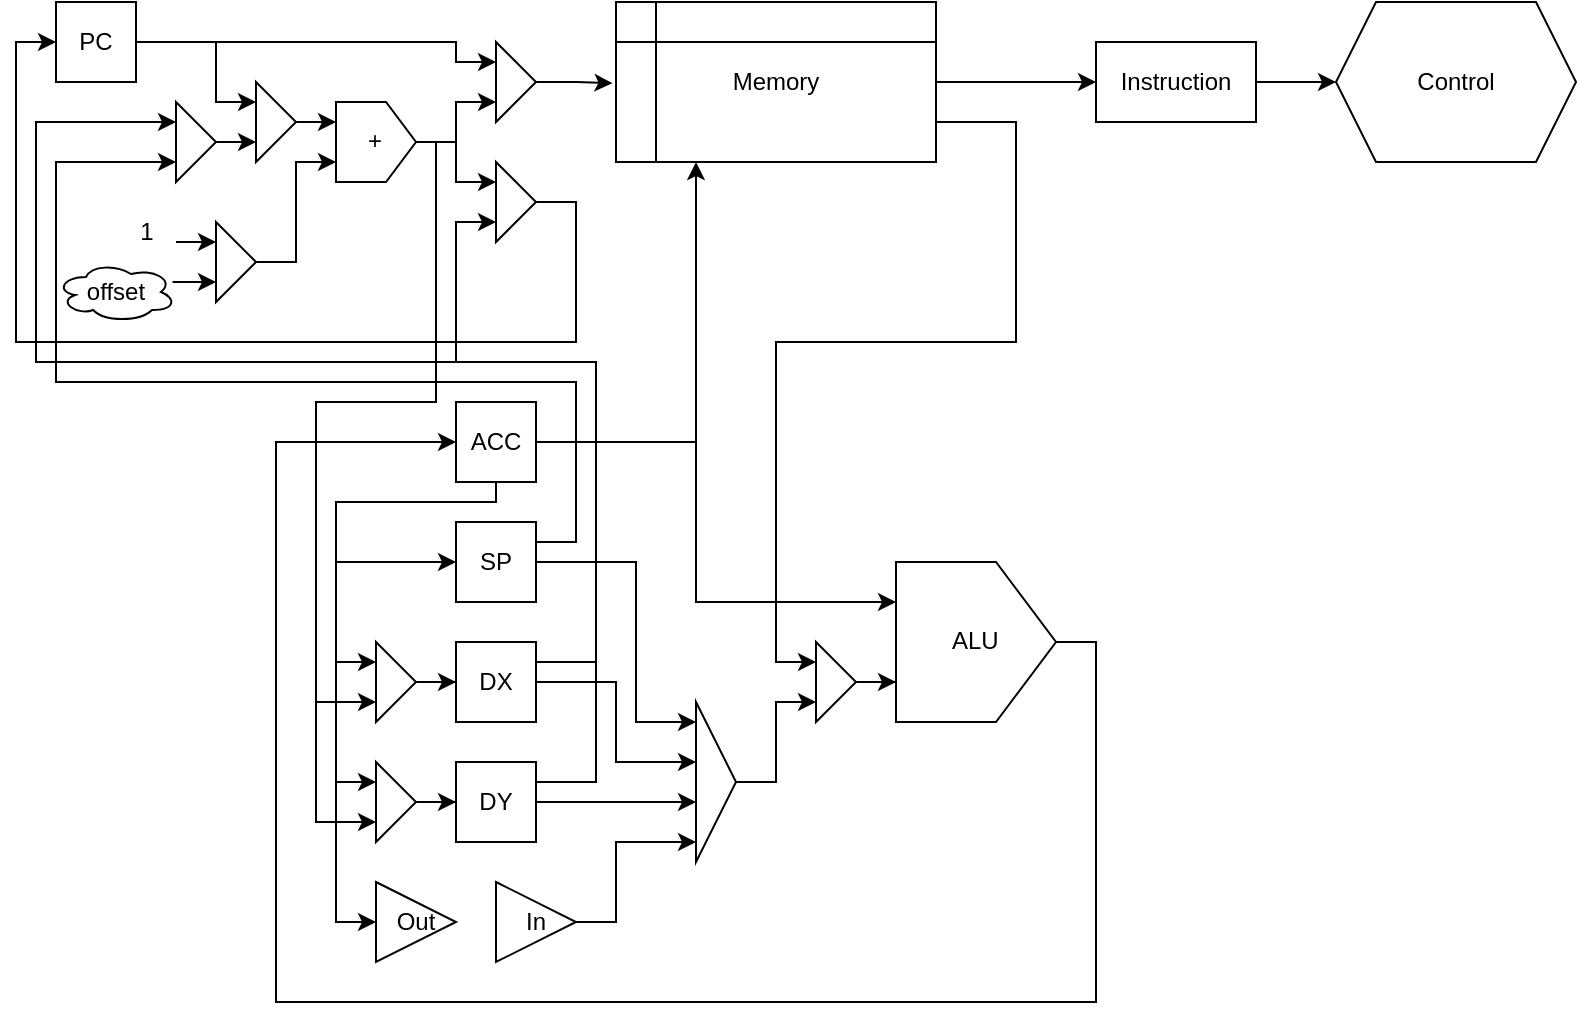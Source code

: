 <mxfile version="24.7.8">
  <diagram id="HqV30pevLVmH2TonIe_I" name="Page-1">
    <mxGraphModel dx="371" dy="286" grid="1" gridSize="10" guides="1" tooltips="1" connect="1" arrows="1" fold="1" page="1" pageScale="1" pageWidth="1100" pageHeight="850" math="0" shadow="0">
      <root>
        <mxCell id="0" />
        <mxCell id="1" parent="0" />
        <mxCell id="BoK7iYqVkCvXVHjoqheX-15" style="edgeStyle=orthogonalEdgeStyle;rounded=0;orthogonalLoop=1;jettySize=auto;html=1;entryX=0;entryY=0.5;entryDx=0;entryDy=0;" parent="1" source="BoK7iYqVkCvXVHjoqheX-2" target="BoK7iYqVkCvXVHjoqheX-14" edge="1">
          <mxGeometry relative="1" as="geometry" />
        </mxCell>
        <mxCell id="BoK7iYqVkCvXVHjoqheX-2" value="Memory" style="shape=internalStorage;whiteSpace=wrap;html=1;backgroundOutline=1;" parent="1" vertex="1">
          <mxGeometry x="480" y="40" width="160" height="80" as="geometry" />
        </mxCell>
        <mxCell id="BoK7iYqVkCvXVHjoqheX-3" value="" style="triangle;whiteSpace=wrap;html=1;" parent="1" vertex="1">
          <mxGeometry x="420" y="60" width="20" height="40" as="geometry" />
        </mxCell>
        <mxCell id="BoK7iYqVkCvXVHjoqheX-4" style="edgeStyle=orthogonalEdgeStyle;rounded=0;orthogonalLoop=1;jettySize=auto;html=1;entryX=-0.011;entryY=0.508;entryDx=0;entryDy=0;entryPerimeter=0;" parent="1" source="BoK7iYqVkCvXVHjoqheX-3" target="BoK7iYqVkCvXVHjoqheX-2" edge="1">
          <mxGeometry relative="1" as="geometry" />
        </mxCell>
        <mxCell id="BoK7iYqVkCvXVHjoqheX-7" style="edgeStyle=orthogonalEdgeStyle;rounded=0;orthogonalLoop=1;jettySize=auto;html=1;entryX=0;entryY=0.75;entryDx=0;entryDy=0;" parent="1" source="BoK7iYqVkCvXVHjoqheX-6" target="BoK7iYqVkCvXVHjoqheX-3" edge="1">
          <mxGeometry relative="1" as="geometry" />
        </mxCell>
        <mxCell id="BoK7iYqVkCvXVHjoqheX-11" style="edgeStyle=orthogonalEdgeStyle;rounded=0;orthogonalLoop=1;jettySize=auto;html=1;exitX=0.5;exitY=1;exitDx=0;exitDy=0;entryX=0;entryY=0.25;entryDx=0;entryDy=0;" parent="1" source="BoK7iYqVkCvXVHjoqheX-6" target="BoK7iYqVkCvXVHjoqheX-10" edge="1">
          <mxGeometry relative="1" as="geometry" />
        </mxCell>
        <mxCell id="BoK7iYqVkCvXVHjoqheX-59" style="edgeStyle=orthogonalEdgeStyle;rounded=0;orthogonalLoop=1;jettySize=auto;html=1;exitX=0.5;exitY=1;exitDx=0;exitDy=0;entryX=0;entryY=0.75;entryDx=0;entryDy=0;" parent="1" source="BoK7iYqVkCvXVHjoqheX-6" target="BoK7iYqVkCvXVHjoqheX-49" edge="1">
          <mxGeometry relative="1" as="geometry">
            <mxPoint x="380.276" y="250.0" as="targetPoint" />
            <Array as="points">
              <mxPoint x="390" y="110" />
              <mxPoint x="390" y="240" />
              <mxPoint x="330" y="240" />
              <mxPoint x="330" y="390" />
            </Array>
          </mxGeometry>
        </mxCell>
        <mxCell id="BoK7iYqVkCvXVHjoqheX-60" style="edgeStyle=orthogonalEdgeStyle;rounded=0;orthogonalLoop=1;jettySize=auto;html=1;entryX=0;entryY=0.75;entryDx=0;entryDy=0;" parent="1" source="BoK7iYqVkCvXVHjoqheX-6" target="BoK7iYqVkCvXVHjoqheX-50" edge="1">
          <mxGeometry relative="1" as="geometry">
            <Array as="points">
              <mxPoint x="390" y="110" />
              <mxPoint x="390" y="240" />
              <mxPoint x="330" y="240" />
              <mxPoint x="330" y="450" />
            </Array>
          </mxGeometry>
        </mxCell>
        <mxCell id="BoK7iYqVkCvXVHjoqheX-6" value="+" style="shape=offPageConnector;whiteSpace=wrap;html=1;rotation=-90;textDirection=vertical-lr;" parent="1" vertex="1">
          <mxGeometry x="340" y="90" width="40" height="40" as="geometry" />
        </mxCell>
        <mxCell id="BoK7iYqVkCvXVHjoqheX-9" style="edgeStyle=orthogonalEdgeStyle;rounded=0;orthogonalLoop=1;jettySize=auto;html=1;entryX=0;entryY=0.25;entryDx=0;entryDy=0;" parent="1" source="BoK7iYqVkCvXVHjoqheX-8" target="BoK7iYqVkCvXVHjoqheX-3" edge="1">
          <mxGeometry relative="1" as="geometry">
            <Array as="points">
              <mxPoint x="400" y="60" />
              <mxPoint x="400" y="70" />
            </Array>
          </mxGeometry>
        </mxCell>
        <mxCell id="BoK7iYqVkCvXVHjoqheX-20" style="edgeStyle=orthogonalEdgeStyle;rounded=0;orthogonalLoop=1;jettySize=auto;html=1;entryX=0;entryY=0.25;entryDx=0;entryDy=0;" parent="1" source="BoK7iYqVkCvXVHjoqheX-8" target="BoK7iYqVkCvXVHjoqheX-18" edge="1">
          <mxGeometry relative="1" as="geometry">
            <Array as="points">
              <mxPoint x="280" y="60" />
              <mxPoint x="280" y="90" />
              <mxPoint x="300" y="90" />
            </Array>
          </mxGeometry>
        </mxCell>
        <mxCell id="BoK7iYqVkCvXVHjoqheX-8" value="PC" style="whiteSpace=wrap;html=1;aspect=fixed;" parent="1" vertex="1">
          <mxGeometry x="200" y="40" width="40" height="40" as="geometry" />
        </mxCell>
        <mxCell id="BoK7iYqVkCvXVHjoqheX-12" style="edgeStyle=orthogonalEdgeStyle;rounded=0;orthogonalLoop=1;jettySize=auto;html=1;exitX=1;exitY=0.5;exitDx=0;exitDy=0;entryX=0;entryY=0.5;entryDx=0;entryDy=0;" parent="1" source="BoK7iYqVkCvXVHjoqheX-10" target="BoK7iYqVkCvXVHjoqheX-8" edge="1">
          <mxGeometry relative="1" as="geometry">
            <mxPoint x="360" y="150" as="targetPoint" />
            <Array as="points">
              <mxPoint x="460" y="140" />
              <mxPoint x="460" y="210" />
              <mxPoint x="180" y="210" />
              <mxPoint x="180" y="60" />
            </Array>
          </mxGeometry>
        </mxCell>
        <mxCell id="BoK7iYqVkCvXVHjoqheX-10" value="" style="triangle;whiteSpace=wrap;html=1;" parent="1" vertex="1">
          <mxGeometry x="420" y="120" width="20" height="40" as="geometry" />
        </mxCell>
        <mxCell id="BoK7iYqVkCvXVHjoqheX-17" style="edgeStyle=orthogonalEdgeStyle;rounded=0;orthogonalLoop=1;jettySize=auto;html=1;entryX=0;entryY=0.5;entryDx=0;entryDy=0;" parent="1" source="BoK7iYqVkCvXVHjoqheX-14" target="BoK7iYqVkCvXVHjoqheX-16" edge="1">
          <mxGeometry relative="1" as="geometry" />
        </mxCell>
        <mxCell id="BoK7iYqVkCvXVHjoqheX-14" value="Instruction" style="rounded=0;whiteSpace=wrap;html=1;" parent="1" vertex="1">
          <mxGeometry x="720" y="60" width="80" height="40" as="geometry" />
        </mxCell>
        <mxCell id="BoK7iYqVkCvXVHjoqheX-16" value="Control" style="shape=hexagon;perimeter=hexagonPerimeter2;whiteSpace=wrap;html=1;fixedSize=1;" parent="1" vertex="1">
          <mxGeometry x="840" y="40" width="120" height="80" as="geometry" />
        </mxCell>
        <mxCell id="BoK7iYqVkCvXVHjoqheX-19" style="edgeStyle=orthogonalEdgeStyle;rounded=0;orthogonalLoop=1;jettySize=auto;html=1;exitX=1;exitY=0.5;exitDx=0;exitDy=0;entryX=0.75;entryY=0;entryDx=0;entryDy=0;" parent="1" source="BoK7iYqVkCvXVHjoqheX-18" target="BoK7iYqVkCvXVHjoqheX-6" edge="1">
          <mxGeometry relative="1" as="geometry" />
        </mxCell>
        <mxCell id="BoK7iYqVkCvXVHjoqheX-18" value="" style="triangle;whiteSpace=wrap;html=1;" parent="1" vertex="1">
          <mxGeometry x="300" y="80" width="20" height="40" as="geometry" />
        </mxCell>
        <mxCell id="BoK7iYqVkCvXVHjoqheX-22" style="edgeStyle=orthogonalEdgeStyle;rounded=0;orthogonalLoop=1;jettySize=auto;html=1;entryX=0;entryY=0.75;entryDx=0;entryDy=0;" parent="1" source="BoK7iYqVkCvXVHjoqheX-21" target="BoK7iYqVkCvXVHjoqheX-18" edge="1">
          <mxGeometry relative="1" as="geometry">
            <Array as="points">
              <mxPoint x="280" y="110" />
              <mxPoint x="280" y="110" />
            </Array>
          </mxGeometry>
        </mxCell>
        <mxCell id="BoK7iYqVkCvXVHjoqheX-21" value="" style="triangle;whiteSpace=wrap;html=1;" parent="1" vertex="1">
          <mxGeometry x="260" y="90" width="20" height="40" as="geometry" />
        </mxCell>
        <mxCell id="BoK7iYqVkCvXVHjoqheX-54" style="edgeStyle=orthogonalEdgeStyle;rounded=0;orthogonalLoop=1;jettySize=auto;html=1;entryX=0;entryY=0.5;entryDx=0;entryDy=0;" parent="1" source="BoK7iYqVkCvXVHjoqheX-23" target="BoK7iYqVkCvXVHjoqheX-24" edge="1">
          <mxGeometry relative="1" as="geometry">
            <Array as="points">
              <mxPoint x="420" y="290" />
              <mxPoint x="340" y="290" />
              <mxPoint x="340" y="320" />
            </Array>
            <mxPoint x="360" y="310" as="targetPoint" />
          </mxGeometry>
        </mxCell>
        <mxCell id="BoK7iYqVkCvXVHjoqheX-55" style="edgeStyle=orthogonalEdgeStyle;rounded=0;orthogonalLoop=1;jettySize=auto;html=1;exitX=0.5;exitY=1;exitDx=0;exitDy=0;entryX=0;entryY=0.25;entryDx=0;entryDy=0;" parent="1" source="BoK7iYqVkCvXVHjoqheX-23" target="BoK7iYqVkCvXVHjoqheX-49" edge="1">
          <mxGeometry relative="1" as="geometry">
            <Array as="points">
              <mxPoint x="420" y="290" />
              <mxPoint x="340" y="290" />
              <mxPoint x="340" y="370" />
            </Array>
          </mxGeometry>
        </mxCell>
        <mxCell id="BoK7iYqVkCvXVHjoqheX-56" style="edgeStyle=orthogonalEdgeStyle;rounded=0;orthogonalLoop=1;jettySize=auto;html=1;exitX=0.5;exitY=1;exitDx=0;exitDy=0;entryX=0;entryY=0.25;entryDx=0;entryDy=0;" parent="1" source="BoK7iYqVkCvXVHjoqheX-23" target="BoK7iYqVkCvXVHjoqheX-50" edge="1">
          <mxGeometry relative="1" as="geometry">
            <Array as="points">
              <mxPoint x="420" y="290" />
              <mxPoint x="340" y="290" />
              <mxPoint x="340" y="430" />
            </Array>
          </mxGeometry>
        </mxCell>
        <mxCell id="BoK7iYqVkCvXVHjoqheX-58" style="edgeStyle=orthogonalEdgeStyle;rounded=0;orthogonalLoop=1;jettySize=auto;html=1;entryX=0;entryY=0.5;entryDx=0;entryDy=0;" parent="1" source="BoK7iYqVkCvXVHjoqheX-23" target="BoK7iYqVkCvXVHjoqheX-57" edge="1">
          <mxGeometry relative="1" as="geometry">
            <Array as="points">
              <mxPoint x="420" y="290" />
              <mxPoint x="340" y="290" />
              <mxPoint x="340" y="500" />
            </Array>
          </mxGeometry>
        </mxCell>
        <mxCell id="BoK7iYqVkCvXVHjoqheX-75" style="edgeStyle=orthogonalEdgeStyle;rounded=0;orthogonalLoop=1;jettySize=auto;html=1;exitX=1;exitY=0.5;exitDx=0;exitDy=0;entryX=0.25;entryY=1;entryDx=0;entryDy=0;" parent="1" source="BoK7iYqVkCvXVHjoqheX-23" target="BoK7iYqVkCvXVHjoqheX-2" edge="1">
          <mxGeometry relative="1" as="geometry">
            <Array as="points">
              <mxPoint x="520" y="260" />
            </Array>
          </mxGeometry>
        </mxCell>
        <mxCell id="BoK7iYqVkCvXVHjoqheX-23" value="ACC" style="whiteSpace=wrap;html=1;aspect=fixed;" parent="1" vertex="1">
          <mxGeometry x="400" y="240" width="40" height="40" as="geometry" />
        </mxCell>
        <mxCell id="BoK7iYqVkCvXVHjoqheX-33" style="edgeStyle=orthogonalEdgeStyle;rounded=0;orthogonalLoop=1;jettySize=auto;html=1;entryX=0;entryY=0.75;entryDx=0;entryDy=0;" parent="1" source="BoK7iYqVkCvXVHjoqheX-24" target="BoK7iYqVkCvXVHjoqheX-21" edge="1">
          <mxGeometry relative="1" as="geometry">
            <Array as="points">
              <mxPoint x="460" y="310" />
              <mxPoint x="460" y="230" />
              <mxPoint x="200" y="230" />
              <mxPoint x="200" y="120" />
            </Array>
          </mxGeometry>
        </mxCell>
        <mxCell id="BoK7iYqVkCvXVHjoqheX-45" style="edgeStyle=orthogonalEdgeStyle;rounded=0;orthogonalLoop=1;jettySize=auto;html=1;" parent="1" source="BoK7iYqVkCvXVHjoqheX-24" edge="1">
          <mxGeometry relative="1" as="geometry">
            <mxPoint x="520" y="400" as="targetPoint" />
            <Array as="points">
              <mxPoint x="490" y="320" />
              <mxPoint x="490" y="400" />
            </Array>
          </mxGeometry>
        </mxCell>
        <mxCell id="BoK7iYqVkCvXVHjoqheX-24" value="SP" style="whiteSpace=wrap;html=1;aspect=fixed;" parent="1" vertex="1">
          <mxGeometry x="400" y="300" width="40" height="40" as="geometry" />
        </mxCell>
        <mxCell id="BoK7iYqVkCvXVHjoqheX-34" style="edgeStyle=orthogonalEdgeStyle;rounded=0;orthogonalLoop=1;jettySize=auto;html=1;exitX=1;exitY=0.5;exitDx=0;exitDy=0;" parent="1" source="BoK7iYqVkCvXVHjoqheX-25" edge="1">
          <mxGeometry relative="1" as="geometry">
            <mxPoint x="470" y="410" as="sourcePoint" />
            <mxPoint x="260" y="100" as="targetPoint" />
            <Array as="points">
              <mxPoint x="440" y="370" />
              <mxPoint x="470" y="370" />
              <mxPoint x="470" y="220" />
              <mxPoint x="190" y="220" />
              <mxPoint x="190" y="100" />
            </Array>
          </mxGeometry>
        </mxCell>
        <mxCell id="BoK7iYqVkCvXVHjoqheX-44" style="edgeStyle=orthogonalEdgeStyle;rounded=0;orthogonalLoop=1;jettySize=auto;html=1;" parent="1" source="BoK7iYqVkCvXVHjoqheX-25" edge="1">
          <mxGeometry relative="1" as="geometry">
            <mxPoint x="520" y="420" as="targetPoint" />
            <Array as="points">
              <mxPoint x="480" y="380" />
              <mxPoint x="480" y="420" />
            </Array>
          </mxGeometry>
        </mxCell>
        <mxCell id="05tmno_thtaW0rQi5Cta-2" style="edgeStyle=orthogonalEdgeStyle;rounded=0;orthogonalLoop=1;jettySize=auto;html=1;exitX=1;exitY=0.25;exitDx=0;exitDy=0;entryX=0;entryY=0.75;entryDx=0;entryDy=0;" parent="1" source="BoK7iYqVkCvXVHjoqheX-25" target="BoK7iYqVkCvXVHjoqheX-10" edge="1">
          <mxGeometry relative="1" as="geometry">
            <Array as="points">
              <mxPoint x="470" y="370" />
              <mxPoint x="470" y="220" />
              <mxPoint x="400" y="220" />
              <mxPoint x="400" y="150" />
            </Array>
          </mxGeometry>
        </mxCell>
        <mxCell id="BoK7iYqVkCvXVHjoqheX-25" value="DX" style="whiteSpace=wrap;html=1;aspect=fixed;" parent="1" vertex="1">
          <mxGeometry x="400" y="360" width="40" height="40" as="geometry" />
        </mxCell>
        <mxCell id="BoK7iYqVkCvXVHjoqheX-43" style="edgeStyle=orthogonalEdgeStyle;rounded=0;orthogonalLoop=1;jettySize=auto;html=1;" parent="1" source="BoK7iYqVkCvXVHjoqheX-26" edge="1">
          <mxGeometry relative="1" as="geometry">
            <mxPoint x="520" y="440" as="targetPoint" />
          </mxGeometry>
        </mxCell>
        <mxCell id="BoK7iYqVkCvXVHjoqheX-26" value="DY" style="whiteSpace=wrap;html=1;aspect=fixed;" parent="1" vertex="1">
          <mxGeometry x="400" y="420" width="40" height="40" as="geometry" />
        </mxCell>
        <mxCell id="BoK7iYqVkCvXVHjoqheX-28" style="edgeStyle=orthogonalEdgeStyle;rounded=0;orthogonalLoop=1;jettySize=auto;html=1;entryX=0.25;entryY=0;entryDx=0;entryDy=0;" parent="1" source="BoK7iYqVkCvXVHjoqheX-27" target="BoK7iYqVkCvXVHjoqheX-6" edge="1">
          <mxGeometry relative="1" as="geometry" />
        </mxCell>
        <mxCell id="BoK7iYqVkCvXVHjoqheX-27" value="" style="triangle;whiteSpace=wrap;html=1;" parent="1" vertex="1">
          <mxGeometry x="280" y="150" width="20" height="40" as="geometry" />
        </mxCell>
        <mxCell id="BoK7iYqVkCvXVHjoqheX-30" style="edgeStyle=orthogonalEdgeStyle;rounded=0;orthogonalLoop=1;jettySize=auto;html=1;entryX=0;entryY=0.75;entryDx=0;entryDy=0;" parent="1" source="BoK7iYqVkCvXVHjoqheX-29" target="BoK7iYqVkCvXVHjoqheX-27" edge="1">
          <mxGeometry relative="1" as="geometry">
            <Array as="points">
              <mxPoint x="260" y="180" />
              <mxPoint x="260" y="180" />
            </Array>
          </mxGeometry>
        </mxCell>
        <mxCell id="BoK7iYqVkCvXVHjoqheX-29" value="offset" style="ellipse;shape=cloud;whiteSpace=wrap;html=1;" parent="1" vertex="1">
          <mxGeometry x="200" y="170" width="60" height="30" as="geometry" />
        </mxCell>
        <mxCell id="BoK7iYqVkCvXVHjoqheX-32" style="edgeStyle=orthogonalEdgeStyle;rounded=0;orthogonalLoop=1;jettySize=auto;html=1;entryX=0;entryY=0.25;entryDx=0;entryDy=0;" parent="1" source="BoK7iYqVkCvXVHjoqheX-31" target="BoK7iYqVkCvXVHjoqheX-27" edge="1">
          <mxGeometry relative="1" as="geometry">
            <Array as="points">
              <mxPoint x="260" y="160" />
              <mxPoint x="260" y="160" />
            </Array>
          </mxGeometry>
        </mxCell>
        <mxCell id="BoK7iYqVkCvXVHjoqheX-31" value="1" style="text;html=1;align=center;verticalAlign=middle;resizable=0;points=[];autosize=1;strokeColor=none;fillColor=none;" parent="1" vertex="1">
          <mxGeometry x="230" y="140" width="30" height="30" as="geometry" />
        </mxCell>
        <mxCell id="BoK7iYqVkCvXVHjoqheX-37" value="" style="endArrow=none;html=1;rounded=0;exitX=1;exitY=0.25;exitDx=0;exitDy=0;" parent="1" source="BoK7iYqVkCvXVHjoqheX-26" edge="1">
          <mxGeometry width="50" height="50" relative="1" as="geometry">
            <mxPoint x="390" y="440" as="sourcePoint" />
            <mxPoint x="470" y="370" as="targetPoint" />
            <Array as="points">
              <mxPoint x="470" y="430" />
            </Array>
          </mxGeometry>
        </mxCell>
        <mxCell id="BoK7iYqVkCvXVHjoqheX-42" style="edgeStyle=orthogonalEdgeStyle;rounded=0;orthogonalLoop=1;jettySize=auto;html=1;" parent="1" source="BoK7iYqVkCvXVHjoqheX-38" edge="1">
          <mxGeometry relative="1" as="geometry">
            <mxPoint x="520" y="460" as="targetPoint" />
            <Array as="points">
              <mxPoint x="480" y="500" />
              <mxPoint x="480" y="460" />
            </Array>
          </mxGeometry>
        </mxCell>
        <mxCell id="BoK7iYqVkCvXVHjoqheX-38" value="In" style="triangle;whiteSpace=wrap;html=1;" parent="1" vertex="1">
          <mxGeometry x="420" y="480" width="40" height="40" as="geometry" />
        </mxCell>
        <mxCell id="BoK7iYqVkCvXVHjoqheX-74" style="edgeStyle=orthogonalEdgeStyle;rounded=0;orthogonalLoop=1;jettySize=auto;html=1;entryX=0;entryY=0.75;entryDx=0;entryDy=0;" parent="1" source="BoK7iYqVkCvXVHjoqheX-40" target="BoK7iYqVkCvXVHjoqheX-72" edge="1">
          <mxGeometry relative="1" as="geometry">
            <Array as="points">
              <mxPoint x="560" y="430" />
              <mxPoint x="560" y="390" />
            </Array>
          </mxGeometry>
        </mxCell>
        <mxCell id="BoK7iYqVkCvXVHjoqheX-40" value="" style="triangle;whiteSpace=wrap;html=1;" parent="1" vertex="1">
          <mxGeometry x="520" y="390" width="20" height="80" as="geometry" />
        </mxCell>
        <mxCell id="BoK7iYqVkCvXVHjoqheX-53" style="edgeStyle=orthogonalEdgeStyle;rounded=0;orthogonalLoop=1;jettySize=auto;html=1;entryX=0;entryY=0.5;entryDx=0;entryDy=0;" parent="1" source="BoK7iYqVkCvXVHjoqheX-49" target="BoK7iYqVkCvXVHjoqheX-25" edge="1">
          <mxGeometry relative="1" as="geometry" />
        </mxCell>
        <mxCell id="BoK7iYqVkCvXVHjoqheX-49" value="" style="triangle;whiteSpace=wrap;html=1;" parent="1" vertex="1">
          <mxGeometry x="360" y="360" width="20" height="40" as="geometry" />
        </mxCell>
        <mxCell id="BoK7iYqVkCvXVHjoqheX-52" style="edgeStyle=orthogonalEdgeStyle;rounded=0;orthogonalLoop=1;jettySize=auto;html=1;entryX=0;entryY=0.5;entryDx=0;entryDy=0;" parent="1" source="BoK7iYqVkCvXVHjoqheX-50" target="BoK7iYqVkCvXVHjoqheX-26" edge="1">
          <mxGeometry relative="1" as="geometry" />
        </mxCell>
        <mxCell id="BoK7iYqVkCvXVHjoqheX-50" value="" style="triangle;whiteSpace=wrap;html=1;" parent="1" vertex="1">
          <mxGeometry x="360" y="420" width="20" height="40" as="geometry" />
        </mxCell>
        <mxCell id="BoK7iYqVkCvXVHjoqheX-57" value="Out" style="triangle;whiteSpace=wrap;html=1;" parent="1" vertex="1">
          <mxGeometry x="360" y="480" width="40" height="40" as="geometry" />
        </mxCell>
        <mxCell id="BoK7iYqVkCvXVHjoqheX-67" style="edgeStyle=orthogonalEdgeStyle;rounded=0;orthogonalLoop=1;jettySize=auto;html=1;entryX=0.75;entryY=0;entryDx=0;entryDy=0;exitX=1;exitY=0.5;exitDx=0;exitDy=0;" parent="1" source="BoK7iYqVkCvXVHjoqheX-23" target="BoK7iYqVkCvXVHjoqheX-65" edge="1">
          <mxGeometry relative="1" as="geometry">
            <Array as="points">
              <mxPoint x="520" y="260" />
              <mxPoint x="520" y="340" />
            </Array>
            <mxPoint x="540" y="300" as="sourcePoint" />
          </mxGeometry>
        </mxCell>
        <mxCell id="BoK7iYqVkCvXVHjoqheX-76" style="edgeStyle=orthogonalEdgeStyle;rounded=0;orthogonalLoop=1;jettySize=auto;html=1;entryX=0;entryY=0.5;entryDx=0;entryDy=0;" parent="1" source="BoK7iYqVkCvXVHjoqheX-65" target="BoK7iYqVkCvXVHjoqheX-23" edge="1">
          <mxGeometry relative="1" as="geometry">
            <Array as="points">
              <mxPoint x="720" y="360" />
              <mxPoint x="720" y="540" />
              <mxPoint x="310" y="540" />
              <mxPoint x="310" y="260" />
            </Array>
          </mxGeometry>
        </mxCell>
        <mxCell id="BoK7iYqVkCvXVHjoqheX-65" value="ALU" style="shape=offPageConnector;whiteSpace=wrap;html=1;rotation=-90;textDirection=vertical-lr;" parent="1" vertex="1">
          <mxGeometry x="620" y="320" width="80" height="80" as="geometry" />
        </mxCell>
        <mxCell id="BoK7iYqVkCvXVHjoqheX-71" style="edgeStyle=orthogonalEdgeStyle;rounded=0;orthogonalLoop=1;jettySize=auto;html=1;entryX=0;entryY=0.25;entryDx=0;entryDy=0;exitX=1;exitY=0.75;exitDx=0;exitDy=0;" parent="1" source="BoK7iYqVkCvXVHjoqheX-2" target="BoK7iYqVkCvXVHjoqheX-72" edge="1">
          <mxGeometry relative="1" as="geometry">
            <mxPoint x="630" y="250.0" as="targetPoint" />
            <Array as="points">
              <mxPoint x="680" y="100" />
              <mxPoint x="680" y="210" />
              <mxPoint x="560" y="210" />
              <mxPoint x="560" y="370" />
            </Array>
            <mxPoint x="680" y="180" as="sourcePoint" />
          </mxGeometry>
        </mxCell>
        <mxCell id="BoK7iYqVkCvXVHjoqheX-73" style="edgeStyle=orthogonalEdgeStyle;rounded=0;orthogonalLoop=1;jettySize=auto;html=1;entryX=0.25;entryY=0;entryDx=0;entryDy=0;" parent="1" source="BoK7iYqVkCvXVHjoqheX-72" target="BoK7iYqVkCvXVHjoqheX-65" edge="1">
          <mxGeometry relative="1" as="geometry" />
        </mxCell>
        <mxCell id="BoK7iYqVkCvXVHjoqheX-72" value="" style="triangle;whiteSpace=wrap;html=1;rotation=0;" parent="1" vertex="1">
          <mxGeometry x="580" y="360" width="20" height="40" as="geometry" />
        </mxCell>
      </root>
    </mxGraphModel>
  </diagram>
</mxfile>
